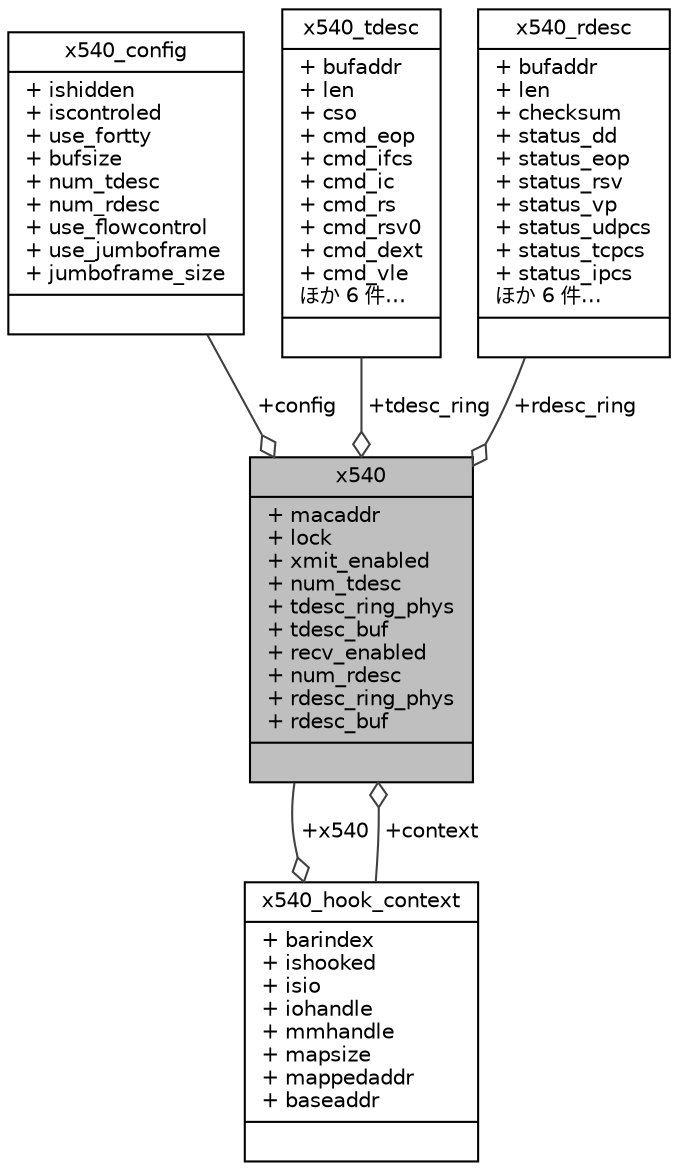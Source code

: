 digraph "x540"
{
 // LATEX_PDF_SIZE
  edge [fontname="Helvetica",fontsize="10",labelfontname="Helvetica",labelfontsize="10"];
  node [fontname="Helvetica",fontsize="10",shape=record];
  Node1 [label="{x540\n|+ macaddr\l+ lock\l+ xmit_enabled\l+ num_tdesc\l+ tdesc_ring_phys\l+ tdesc_buf\l+ recv_enabled\l+ num_rdesc\l+ rdesc_ring_phys\l+ rdesc_buf\l|}",height=0.2,width=0.4,color="black", fillcolor="grey75", style="filled", fontcolor="black",tooltip=" "];
  Node2 -> Node1 [color="grey25",fontsize="10",style="solid",label=" +config" ,arrowhead="odiamond",fontname="Helvetica"];
  Node2 [label="{x540_config\n|+ ishidden\l+ iscontroled\l+ use_fortty\l+ bufsize\l+ num_tdesc\l+ num_rdesc\l+ use_flowcontrol\l+ use_jumboframe\l+ jumboframe_size\l|}",height=0.2,width=0.4,color="black", fillcolor="white", style="filled",URL="$structx540__config.html",tooltip=" "];
  Node3 -> Node1 [color="grey25",fontsize="10",style="solid",label=" +tdesc_ring" ,arrowhead="odiamond",fontname="Helvetica"];
  Node3 [label="{x540_tdesc\n|+ bufaddr\l+ len\l+ cso\l+ cmd_eop\l+ cmd_ifcs\l+ cmd_ic\l+ cmd_rs\l+ cmd_rsv0\l+ cmd_dext\l+ cmd_vle\lほか 6 件…\l|}",height=0.2,width=0.4,color="black", fillcolor="white", style="filled",URL="$structx540__tdesc.html",tooltip=" "];
  Node4 -> Node1 [color="grey25",fontsize="10",style="solid",label=" +rdesc_ring" ,arrowhead="odiamond",fontname="Helvetica"];
  Node4 [label="{x540_rdesc\n|+ bufaddr\l+ len\l+ checksum\l+ status_dd\l+ status_eop\l+ status_rsv\l+ status_vp\l+ status_udpcs\l+ status_tcpcs\l+ status_ipcs\lほか 6 件…\l|}",height=0.2,width=0.4,color="black", fillcolor="white", style="filled",URL="$structx540__rdesc.html",tooltip=" "];
  Node5 -> Node1 [color="grey25",fontsize="10",style="solid",label=" +context" ,arrowhead="odiamond",fontname="Helvetica"];
  Node5 [label="{x540_hook_context\n|+ barindex\l+ ishooked\l+ isio\l+ iohandle\l+ mmhandle\l+ mapsize\l+ mappedaddr\l+ baseaddr\l|}",height=0.2,width=0.4,color="black", fillcolor="white", style="filled",URL="$structx540__hook__context.html",tooltip=" "];
  Node1 -> Node5 [color="grey25",fontsize="10",style="solid",label=" +x540" ,arrowhead="odiamond",fontname="Helvetica"];
}

